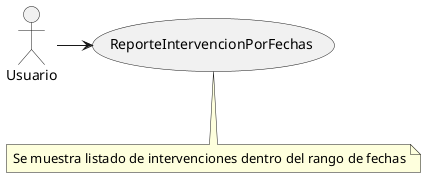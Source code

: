 @startuml
actor Usuario as user3
usecase ReporteIntervencionPorFechas as CU3

user3 -> CU3

note "Se muestra listado de intervenciones dentro del rango de fechas" as N1
(CU3) .. N1


@enduml
